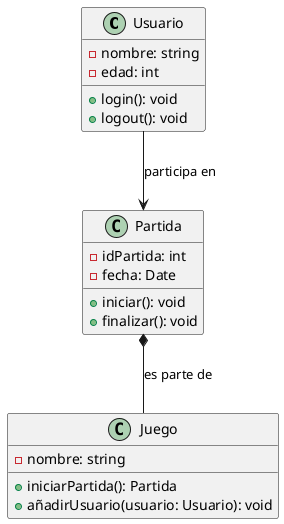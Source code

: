 @startuml

class Usuario {
  - nombre: string
  - edad: int
  + login(): void
  + logout(): void
}

class Partida {
  - idPartida: int
  - fecha: Date
  + iniciar(): void
  + finalizar(): void
}

class Juego {
  - nombre: string
  + iniciarPartida(): Partida
  + añadirUsuario(usuario: Usuario): void
}

Usuario --> Partida : "participa en"
Partida *-- Juego : "es parte de"

@enduml
